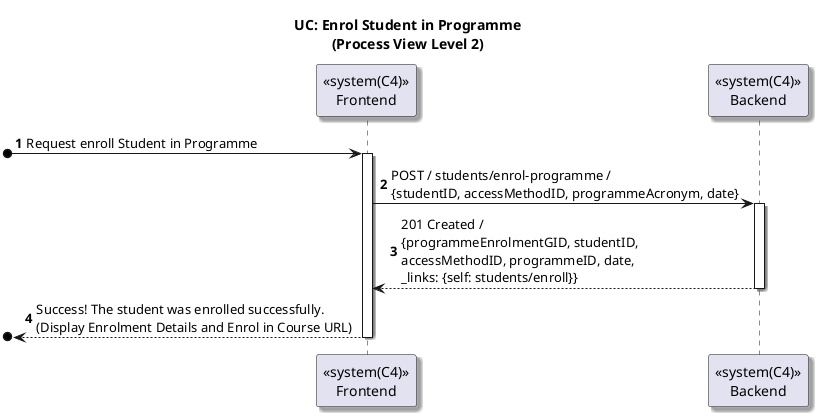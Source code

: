 @startuml
skinparam Shadowing true

title UC: Enrol Student in Programme\n(Process View Level 2)
autonumber

participant "<<system(C4)>>\nFrontend" as FE
participant "<<system(C4)>>\nBackend" as BE

[o-> FE: Request enroll Student in Programme
activate FE
FE -> BE: POST / students/enrol-programme /\n{studentID, accessMethodID, programmeAcronym, date}\t
activate BE
BE --> FE: 201 Created /\n{programmeEnrolmentGID, studentID,\naccessMethodID, programmeID, date,\n_links: {self: students/enroll}}
deactivate BE
[o<-- FE: Success! The student was enrolled successfully.\t\n(Display Enrolment Details and Enrol in Course URL)\t
deactivate FE
@enduml